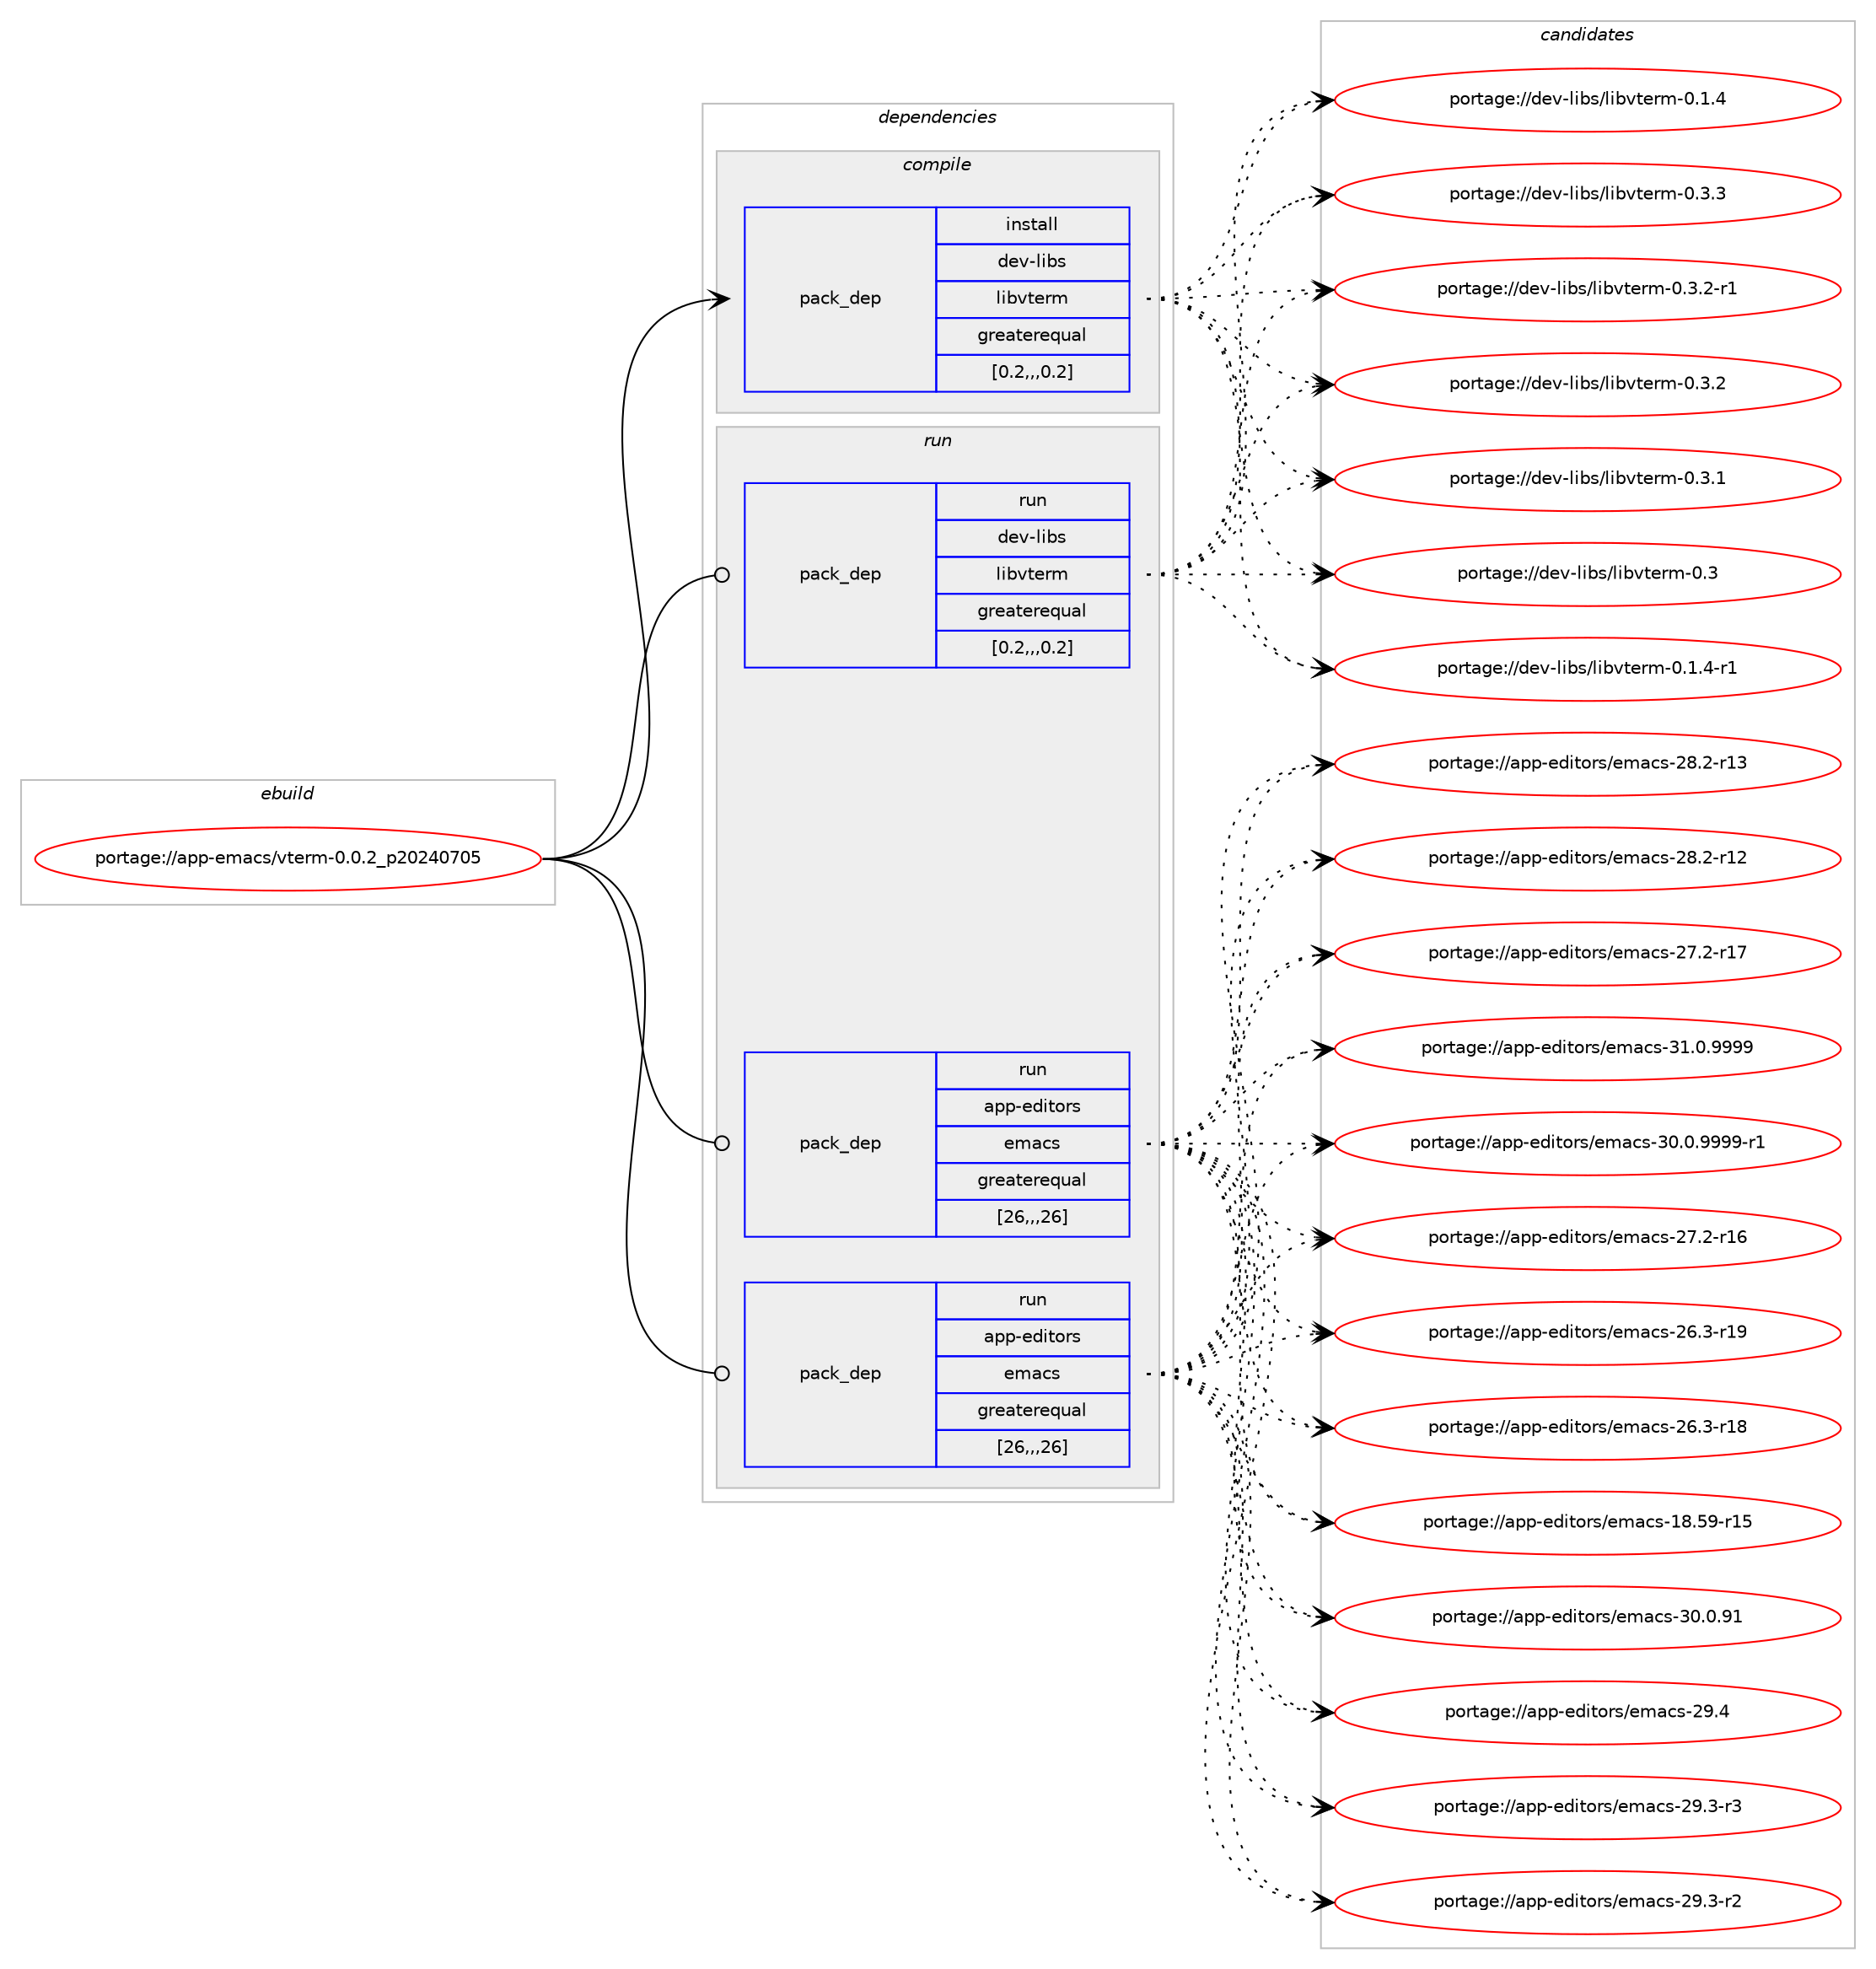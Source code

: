 digraph prolog {

# *************
# Graph options
# *************

newrank=true;
concentrate=true;
compound=true;
graph [rankdir=LR,fontname=Helvetica,fontsize=10,ranksep=1.5];#, ranksep=2.5, nodesep=0.2];
edge  [arrowhead=vee];
node  [fontname=Helvetica,fontsize=10];

# **********
# The ebuild
# **********

subgraph cluster_leftcol {
color=gray;
label=<<i>ebuild</i>>;
id [label="portage://app-emacs/vterm-0.0.2_p20240705", color=red, width=4, href="../app-emacs/vterm-0.0.2_p20240705.svg"];
}

# ****************
# The dependencies
# ****************

subgraph cluster_midcol {
color=gray;
label=<<i>dependencies</i>>;
subgraph cluster_compile {
fillcolor="#eeeeee";
style=filled;
label=<<i>compile</i>>;
subgraph pack377371 {
dependency517255 [label=<<TABLE BORDER="0" CELLBORDER="1" CELLSPACING="0" CELLPADDING="4" WIDTH="220"><TR><TD ROWSPAN="6" CELLPADDING="30">pack_dep</TD></TR><TR><TD WIDTH="110">install</TD></TR><TR><TD>dev-libs</TD></TR><TR><TD>libvterm</TD></TR><TR><TD>greaterequal</TD></TR><TR><TD>[0.2,,,0.2]</TD></TR></TABLE>>, shape=none, color=blue];
}
id:e -> dependency517255:w [weight=20,style="solid",arrowhead="vee"];
}
subgraph cluster_compileandrun {
fillcolor="#eeeeee";
style=filled;
label=<<i>compile and run</i>>;
}
subgraph cluster_run {
fillcolor="#eeeeee";
style=filled;
label=<<i>run</i>>;
subgraph pack377372 {
dependency517256 [label=<<TABLE BORDER="0" CELLBORDER="1" CELLSPACING="0" CELLPADDING="4" WIDTH="220"><TR><TD ROWSPAN="6" CELLPADDING="30">pack_dep</TD></TR><TR><TD WIDTH="110">run</TD></TR><TR><TD>app-editors</TD></TR><TR><TD>emacs</TD></TR><TR><TD>greaterequal</TD></TR><TR><TD>[26,,,26]</TD></TR></TABLE>>, shape=none, color=blue];
}
id:e -> dependency517256:w [weight=20,style="solid",arrowhead="odot"];
subgraph pack377373 {
dependency517257 [label=<<TABLE BORDER="0" CELLBORDER="1" CELLSPACING="0" CELLPADDING="4" WIDTH="220"><TR><TD ROWSPAN="6" CELLPADDING="30">pack_dep</TD></TR><TR><TD WIDTH="110">run</TD></TR><TR><TD>app-editors</TD></TR><TR><TD>emacs</TD></TR><TR><TD>greaterequal</TD></TR><TR><TD>[26,,,26]</TD></TR></TABLE>>, shape=none, color=blue];
}
id:e -> dependency517257:w [weight=20,style="solid",arrowhead="odot"];
subgraph pack377374 {
dependency517258 [label=<<TABLE BORDER="0" CELLBORDER="1" CELLSPACING="0" CELLPADDING="4" WIDTH="220"><TR><TD ROWSPAN="6" CELLPADDING="30">pack_dep</TD></TR><TR><TD WIDTH="110">run</TD></TR><TR><TD>dev-libs</TD></TR><TR><TD>libvterm</TD></TR><TR><TD>greaterequal</TD></TR><TR><TD>[0.2,,,0.2]</TD></TR></TABLE>>, shape=none, color=blue];
}
id:e -> dependency517258:w [weight=20,style="solid",arrowhead="odot"];
}
}

# **************
# The candidates
# **************

subgraph cluster_choices {
rank=same;
color=gray;
label=<<i>candidates</i>>;

subgraph choice377371 {
color=black;
nodesep=1;
choice10010111845108105981154710810598118116101114109454846514651 [label="portage://dev-libs/libvterm-0.3.3", color=red, width=4,href="../dev-libs/libvterm-0.3.3.svg"];
choice100101118451081059811547108105981181161011141094548465146504511449 [label="portage://dev-libs/libvterm-0.3.2-r1", color=red, width=4,href="../dev-libs/libvterm-0.3.2-r1.svg"];
choice10010111845108105981154710810598118116101114109454846514650 [label="portage://dev-libs/libvterm-0.3.2", color=red, width=4,href="../dev-libs/libvterm-0.3.2.svg"];
choice10010111845108105981154710810598118116101114109454846514649 [label="portage://dev-libs/libvterm-0.3.1", color=red, width=4,href="../dev-libs/libvterm-0.3.1.svg"];
choice1001011184510810598115471081059811811610111410945484651 [label="portage://dev-libs/libvterm-0.3", color=red, width=4,href="../dev-libs/libvterm-0.3.svg"];
choice100101118451081059811547108105981181161011141094548464946524511449 [label="portage://dev-libs/libvterm-0.1.4-r1", color=red, width=4,href="../dev-libs/libvterm-0.1.4-r1.svg"];
choice10010111845108105981154710810598118116101114109454846494652 [label="portage://dev-libs/libvterm-0.1.4", color=red, width=4,href="../dev-libs/libvterm-0.1.4.svg"];
dependency517255:e -> choice10010111845108105981154710810598118116101114109454846514651:w [style=dotted,weight="100"];
dependency517255:e -> choice100101118451081059811547108105981181161011141094548465146504511449:w [style=dotted,weight="100"];
dependency517255:e -> choice10010111845108105981154710810598118116101114109454846514650:w [style=dotted,weight="100"];
dependency517255:e -> choice10010111845108105981154710810598118116101114109454846514649:w [style=dotted,weight="100"];
dependency517255:e -> choice1001011184510810598115471081059811811610111410945484651:w [style=dotted,weight="100"];
dependency517255:e -> choice100101118451081059811547108105981181161011141094548464946524511449:w [style=dotted,weight="100"];
dependency517255:e -> choice10010111845108105981154710810598118116101114109454846494652:w [style=dotted,weight="100"];
}
subgraph choice377372 {
color=black;
nodesep=1;
choice971121124510110010511611111411547101109979911545514946484657575757 [label="portage://app-editors/emacs-31.0.9999", color=red, width=4,href="../app-editors/emacs-31.0.9999.svg"];
choice9711211245101100105116111114115471011099799115455148464846575757574511449 [label="portage://app-editors/emacs-30.0.9999-r1", color=red, width=4,href="../app-editors/emacs-30.0.9999-r1.svg"];
choice97112112451011001051161111141154710110997991154551484648465749 [label="portage://app-editors/emacs-30.0.91", color=red, width=4,href="../app-editors/emacs-30.0.91.svg"];
choice97112112451011001051161111141154710110997991154550574652 [label="portage://app-editors/emacs-29.4", color=red, width=4,href="../app-editors/emacs-29.4.svg"];
choice971121124510110010511611111411547101109979911545505746514511451 [label="portage://app-editors/emacs-29.3-r3", color=red, width=4,href="../app-editors/emacs-29.3-r3.svg"];
choice971121124510110010511611111411547101109979911545505746514511450 [label="portage://app-editors/emacs-29.3-r2", color=red, width=4,href="../app-editors/emacs-29.3-r2.svg"];
choice97112112451011001051161111141154710110997991154550564650451144951 [label="portage://app-editors/emacs-28.2-r13", color=red, width=4,href="../app-editors/emacs-28.2-r13.svg"];
choice97112112451011001051161111141154710110997991154550564650451144950 [label="portage://app-editors/emacs-28.2-r12", color=red, width=4,href="../app-editors/emacs-28.2-r12.svg"];
choice97112112451011001051161111141154710110997991154550554650451144955 [label="portage://app-editors/emacs-27.2-r17", color=red, width=4,href="../app-editors/emacs-27.2-r17.svg"];
choice97112112451011001051161111141154710110997991154550554650451144954 [label="portage://app-editors/emacs-27.2-r16", color=red, width=4,href="../app-editors/emacs-27.2-r16.svg"];
choice97112112451011001051161111141154710110997991154550544651451144957 [label="portage://app-editors/emacs-26.3-r19", color=red, width=4,href="../app-editors/emacs-26.3-r19.svg"];
choice97112112451011001051161111141154710110997991154550544651451144956 [label="portage://app-editors/emacs-26.3-r18", color=red, width=4,href="../app-editors/emacs-26.3-r18.svg"];
choice9711211245101100105116111114115471011099799115454956465357451144953 [label="portage://app-editors/emacs-18.59-r15", color=red, width=4,href="../app-editors/emacs-18.59-r15.svg"];
dependency517256:e -> choice971121124510110010511611111411547101109979911545514946484657575757:w [style=dotted,weight="100"];
dependency517256:e -> choice9711211245101100105116111114115471011099799115455148464846575757574511449:w [style=dotted,weight="100"];
dependency517256:e -> choice97112112451011001051161111141154710110997991154551484648465749:w [style=dotted,weight="100"];
dependency517256:e -> choice97112112451011001051161111141154710110997991154550574652:w [style=dotted,weight="100"];
dependency517256:e -> choice971121124510110010511611111411547101109979911545505746514511451:w [style=dotted,weight="100"];
dependency517256:e -> choice971121124510110010511611111411547101109979911545505746514511450:w [style=dotted,weight="100"];
dependency517256:e -> choice97112112451011001051161111141154710110997991154550564650451144951:w [style=dotted,weight="100"];
dependency517256:e -> choice97112112451011001051161111141154710110997991154550564650451144950:w [style=dotted,weight="100"];
dependency517256:e -> choice97112112451011001051161111141154710110997991154550554650451144955:w [style=dotted,weight="100"];
dependency517256:e -> choice97112112451011001051161111141154710110997991154550554650451144954:w [style=dotted,weight="100"];
dependency517256:e -> choice97112112451011001051161111141154710110997991154550544651451144957:w [style=dotted,weight="100"];
dependency517256:e -> choice97112112451011001051161111141154710110997991154550544651451144956:w [style=dotted,weight="100"];
dependency517256:e -> choice9711211245101100105116111114115471011099799115454956465357451144953:w [style=dotted,weight="100"];
}
subgraph choice377373 {
color=black;
nodesep=1;
choice971121124510110010511611111411547101109979911545514946484657575757 [label="portage://app-editors/emacs-31.0.9999", color=red, width=4,href="../app-editors/emacs-31.0.9999.svg"];
choice9711211245101100105116111114115471011099799115455148464846575757574511449 [label="portage://app-editors/emacs-30.0.9999-r1", color=red, width=4,href="../app-editors/emacs-30.0.9999-r1.svg"];
choice97112112451011001051161111141154710110997991154551484648465749 [label="portage://app-editors/emacs-30.0.91", color=red, width=4,href="../app-editors/emacs-30.0.91.svg"];
choice97112112451011001051161111141154710110997991154550574652 [label="portage://app-editors/emacs-29.4", color=red, width=4,href="../app-editors/emacs-29.4.svg"];
choice971121124510110010511611111411547101109979911545505746514511451 [label="portage://app-editors/emacs-29.3-r3", color=red, width=4,href="../app-editors/emacs-29.3-r3.svg"];
choice971121124510110010511611111411547101109979911545505746514511450 [label="portage://app-editors/emacs-29.3-r2", color=red, width=4,href="../app-editors/emacs-29.3-r2.svg"];
choice97112112451011001051161111141154710110997991154550564650451144951 [label="portage://app-editors/emacs-28.2-r13", color=red, width=4,href="../app-editors/emacs-28.2-r13.svg"];
choice97112112451011001051161111141154710110997991154550564650451144950 [label="portage://app-editors/emacs-28.2-r12", color=red, width=4,href="../app-editors/emacs-28.2-r12.svg"];
choice97112112451011001051161111141154710110997991154550554650451144955 [label="portage://app-editors/emacs-27.2-r17", color=red, width=4,href="../app-editors/emacs-27.2-r17.svg"];
choice97112112451011001051161111141154710110997991154550554650451144954 [label="portage://app-editors/emacs-27.2-r16", color=red, width=4,href="../app-editors/emacs-27.2-r16.svg"];
choice97112112451011001051161111141154710110997991154550544651451144957 [label="portage://app-editors/emacs-26.3-r19", color=red, width=4,href="../app-editors/emacs-26.3-r19.svg"];
choice97112112451011001051161111141154710110997991154550544651451144956 [label="portage://app-editors/emacs-26.3-r18", color=red, width=4,href="../app-editors/emacs-26.3-r18.svg"];
choice9711211245101100105116111114115471011099799115454956465357451144953 [label="portage://app-editors/emacs-18.59-r15", color=red, width=4,href="../app-editors/emacs-18.59-r15.svg"];
dependency517257:e -> choice971121124510110010511611111411547101109979911545514946484657575757:w [style=dotted,weight="100"];
dependency517257:e -> choice9711211245101100105116111114115471011099799115455148464846575757574511449:w [style=dotted,weight="100"];
dependency517257:e -> choice97112112451011001051161111141154710110997991154551484648465749:w [style=dotted,weight="100"];
dependency517257:e -> choice97112112451011001051161111141154710110997991154550574652:w [style=dotted,weight="100"];
dependency517257:e -> choice971121124510110010511611111411547101109979911545505746514511451:w [style=dotted,weight="100"];
dependency517257:e -> choice971121124510110010511611111411547101109979911545505746514511450:w [style=dotted,weight="100"];
dependency517257:e -> choice97112112451011001051161111141154710110997991154550564650451144951:w [style=dotted,weight="100"];
dependency517257:e -> choice97112112451011001051161111141154710110997991154550564650451144950:w [style=dotted,weight="100"];
dependency517257:e -> choice97112112451011001051161111141154710110997991154550554650451144955:w [style=dotted,weight="100"];
dependency517257:e -> choice97112112451011001051161111141154710110997991154550554650451144954:w [style=dotted,weight="100"];
dependency517257:e -> choice97112112451011001051161111141154710110997991154550544651451144957:w [style=dotted,weight="100"];
dependency517257:e -> choice97112112451011001051161111141154710110997991154550544651451144956:w [style=dotted,weight="100"];
dependency517257:e -> choice9711211245101100105116111114115471011099799115454956465357451144953:w [style=dotted,weight="100"];
}
subgraph choice377374 {
color=black;
nodesep=1;
choice10010111845108105981154710810598118116101114109454846514651 [label="portage://dev-libs/libvterm-0.3.3", color=red, width=4,href="../dev-libs/libvterm-0.3.3.svg"];
choice100101118451081059811547108105981181161011141094548465146504511449 [label="portage://dev-libs/libvterm-0.3.2-r1", color=red, width=4,href="../dev-libs/libvterm-0.3.2-r1.svg"];
choice10010111845108105981154710810598118116101114109454846514650 [label="portage://dev-libs/libvterm-0.3.2", color=red, width=4,href="../dev-libs/libvterm-0.3.2.svg"];
choice10010111845108105981154710810598118116101114109454846514649 [label="portage://dev-libs/libvterm-0.3.1", color=red, width=4,href="../dev-libs/libvterm-0.3.1.svg"];
choice1001011184510810598115471081059811811610111410945484651 [label="portage://dev-libs/libvterm-0.3", color=red, width=4,href="../dev-libs/libvterm-0.3.svg"];
choice100101118451081059811547108105981181161011141094548464946524511449 [label="portage://dev-libs/libvterm-0.1.4-r1", color=red, width=4,href="../dev-libs/libvterm-0.1.4-r1.svg"];
choice10010111845108105981154710810598118116101114109454846494652 [label="portage://dev-libs/libvterm-0.1.4", color=red, width=4,href="../dev-libs/libvterm-0.1.4.svg"];
dependency517258:e -> choice10010111845108105981154710810598118116101114109454846514651:w [style=dotted,weight="100"];
dependency517258:e -> choice100101118451081059811547108105981181161011141094548465146504511449:w [style=dotted,weight="100"];
dependency517258:e -> choice10010111845108105981154710810598118116101114109454846514650:w [style=dotted,weight="100"];
dependency517258:e -> choice10010111845108105981154710810598118116101114109454846514649:w [style=dotted,weight="100"];
dependency517258:e -> choice1001011184510810598115471081059811811610111410945484651:w [style=dotted,weight="100"];
dependency517258:e -> choice100101118451081059811547108105981181161011141094548464946524511449:w [style=dotted,weight="100"];
dependency517258:e -> choice10010111845108105981154710810598118116101114109454846494652:w [style=dotted,weight="100"];
}
}

}
